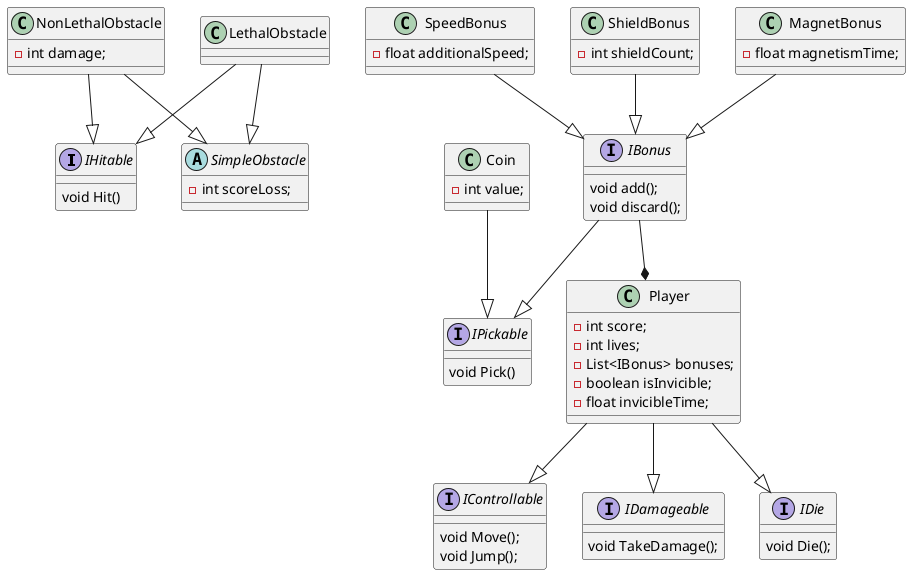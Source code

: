 @startuml class-diagram
    interface IHitable {
        void Hit()
    }

    interface IPickable {
        void Pick()
    }
    
    interface IControllable {
        void Move();
        void Jump();
    }

    interface IDamageable {
        void TakeDamage();
    }

    interface IBonus {
        void add(); 
        void discard();
    }

    interface IDie {
        void Die();
    }

    class Player {
        - int score;
        - int lives;
        - List<IBonus> bonuses; 
        - boolean isInvicible; 
        - float invicibleTime;
    }

    class Coin {
        - int value;
    }

    abstract SimpleObstacle {
        - int scoreLoss;
    }

    class NonLethalObstacle {
        - int damage; 
    }

    class LethalObstacle {

    }

    class SpeedBonus {
        - float additionalSpeed; 
    }

    class ShieldBonus {
        - int shieldCount; 
    }

    class MagnetBonus {
        - float magnetismTime;
    }

    class LethalObstacle {

    }


    LethalObstacle --|> SimpleObstacle
    NonLethalObstacle --|> SimpleObstacle
    NonLethalObstacle --|> IHitable
    IBonus --|> IPickable
    LethalObstacle --|> IHitable
    SpeedBonus --|> IBonus
    ShieldBonus --|> IBonus
    MagnetBonus --|> IBonus
    Coin --|> IPickable 
    Player --|> IControllable
    Player --|> IDamageable
    IBonus --* Player
    Player --|> IDie 
@enduml